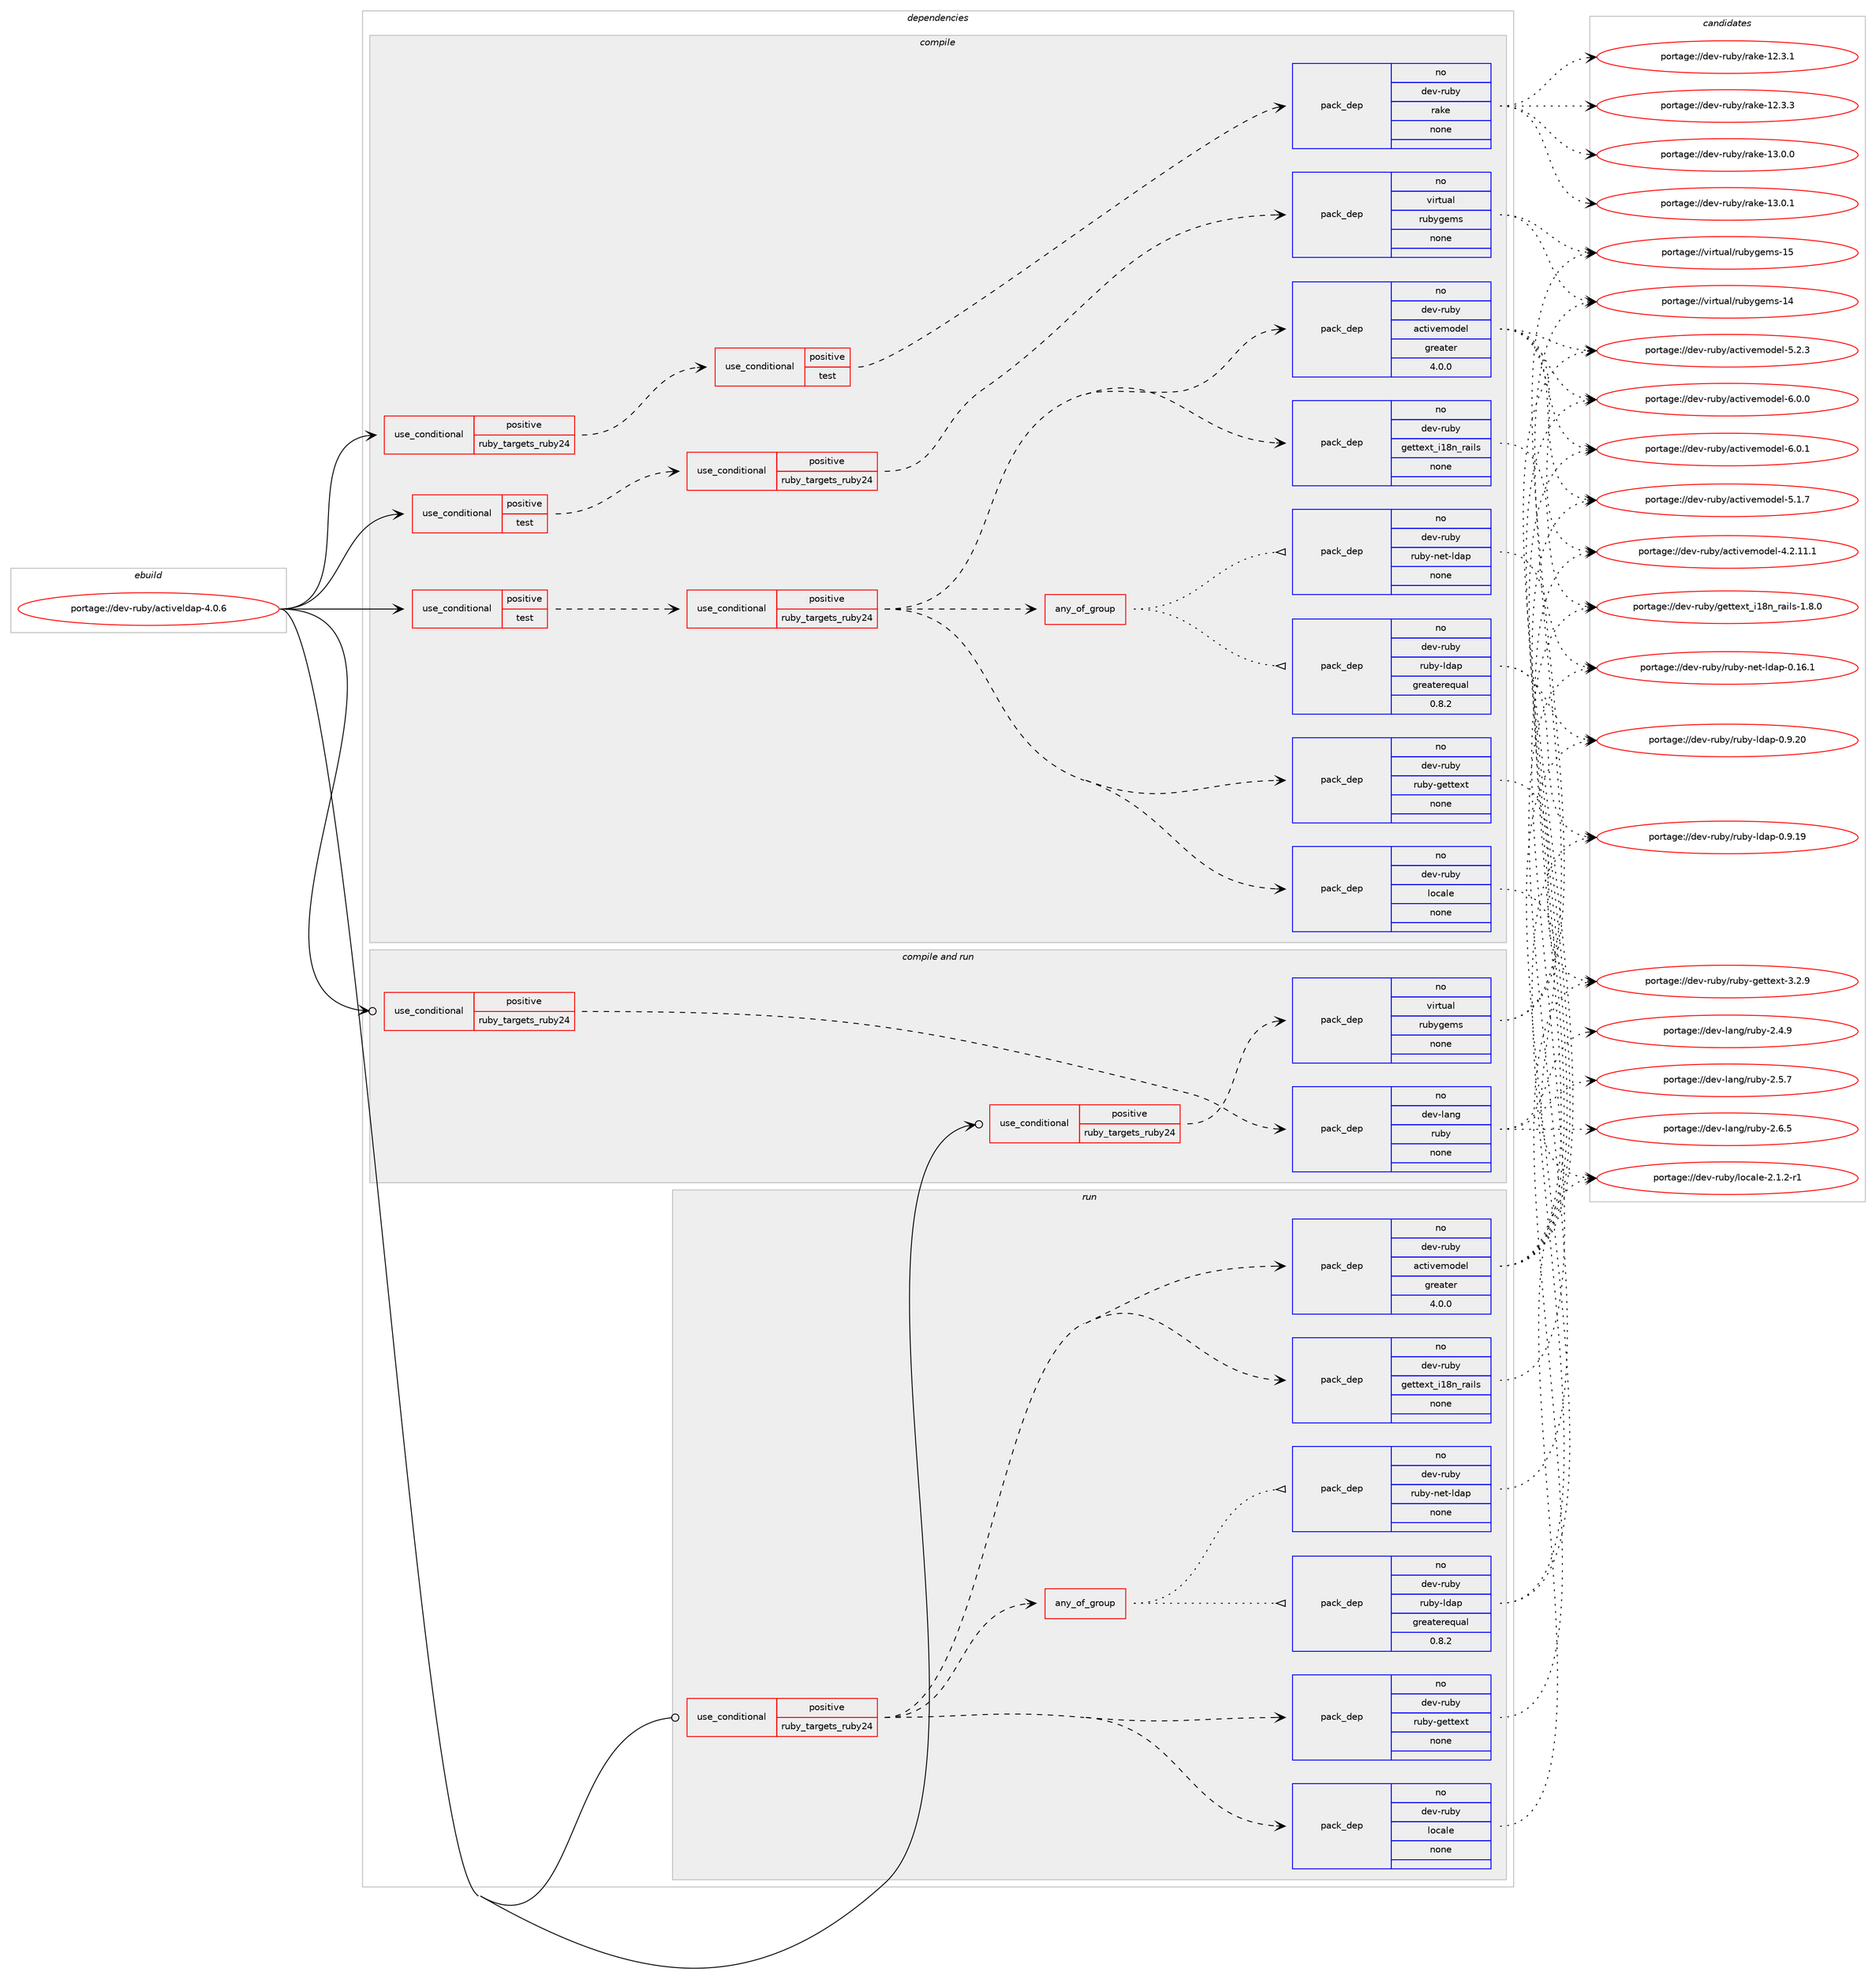 digraph prolog {

# *************
# Graph options
# *************

newrank=true;
concentrate=true;
compound=true;
graph [rankdir=LR,fontname=Helvetica,fontsize=10,ranksep=1.5];#, ranksep=2.5, nodesep=0.2];
edge  [arrowhead=vee];
node  [fontname=Helvetica,fontsize=10];

# **********
# The ebuild
# **********

subgraph cluster_leftcol {
color=gray;
rank=same;
label=<<i>ebuild</i>>;
id [label="portage://dev-ruby/activeldap-4.0.6", color=red, width=4, href="../dev-ruby/activeldap-4.0.6.svg"];
}

# ****************
# The dependencies
# ****************

subgraph cluster_midcol {
color=gray;
label=<<i>dependencies</i>>;
subgraph cluster_compile {
fillcolor="#eeeeee";
style=filled;
label=<<i>compile</i>>;
subgraph cond46420 {
dependency209779 [label=<<TABLE BORDER="0" CELLBORDER="1" CELLSPACING="0" CELLPADDING="4"><TR><TD ROWSPAN="3" CELLPADDING="10">use_conditional</TD></TR><TR><TD>positive</TD></TR><TR><TD>ruby_targets_ruby24</TD></TR></TABLE>>, shape=none, color=red];
subgraph cond46421 {
dependency209780 [label=<<TABLE BORDER="0" CELLBORDER="1" CELLSPACING="0" CELLPADDING="4"><TR><TD ROWSPAN="3" CELLPADDING="10">use_conditional</TD></TR><TR><TD>positive</TD></TR><TR><TD>test</TD></TR></TABLE>>, shape=none, color=red];
subgraph pack159931 {
dependency209781 [label=<<TABLE BORDER="0" CELLBORDER="1" CELLSPACING="0" CELLPADDING="4" WIDTH="220"><TR><TD ROWSPAN="6" CELLPADDING="30">pack_dep</TD></TR><TR><TD WIDTH="110">no</TD></TR><TR><TD>dev-ruby</TD></TR><TR><TD>rake</TD></TR><TR><TD>none</TD></TR><TR><TD></TD></TR></TABLE>>, shape=none, color=blue];
}
dependency209780:e -> dependency209781:w [weight=20,style="dashed",arrowhead="vee"];
}
dependency209779:e -> dependency209780:w [weight=20,style="dashed",arrowhead="vee"];
}
id:e -> dependency209779:w [weight=20,style="solid",arrowhead="vee"];
subgraph cond46422 {
dependency209782 [label=<<TABLE BORDER="0" CELLBORDER="1" CELLSPACING="0" CELLPADDING="4"><TR><TD ROWSPAN="3" CELLPADDING="10">use_conditional</TD></TR><TR><TD>positive</TD></TR><TR><TD>test</TD></TR></TABLE>>, shape=none, color=red];
subgraph cond46423 {
dependency209783 [label=<<TABLE BORDER="0" CELLBORDER="1" CELLSPACING="0" CELLPADDING="4"><TR><TD ROWSPAN="3" CELLPADDING="10">use_conditional</TD></TR><TR><TD>positive</TD></TR><TR><TD>ruby_targets_ruby24</TD></TR></TABLE>>, shape=none, color=red];
subgraph pack159932 {
dependency209784 [label=<<TABLE BORDER="0" CELLBORDER="1" CELLSPACING="0" CELLPADDING="4" WIDTH="220"><TR><TD ROWSPAN="6" CELLPADDING="30">pack_dep</TD></TR><TR><TD WIDTH="110">no</TD></TR><TR><TD>dev-ruby</TD></TR><TR><TD>activemodel</TD></TR><TR><TD>greater</TD></TR><TR><TD>4.0.0</TD></TR></TABLE>>, shape=none, color=blue];
}
dependency209783:e -> dependency209784:w [weight=20,style="dashed",arrowhead="vee"];
subgraph pack159933 {
dependency209785 [label=<<TABLE BORDER="0" CELLBORDER="1" CELLSPACING="0" CELLPADDING="4" WIDTH="220"><TR><TD ROWSPAN="6" CELLPADDING="30">pack_dep</TD></TR><TR><TD WIDTH="110">no</TD></TR><TR><TD>dev-ruby</TD></TR><TR><TD>locale</TD></TR><TR><TD>none</TD></TR><TR><TD></TD></TR></TABLE>>, shape=none, color=blue];
}
dependency209783:e -> dependency209785:w [weight=20,style="dashed",arrowhead="vee"];
subgraph pack159934 {
dependency209786 [label=<<TABLE BORDER="0" CELLBORDER="1" CELLSPACING="0" CELLPADDING="4" WIDTH="220"><TR><TD ROWSPAN="6" CELLPADDING="30">pack_dep</TD></TR><TR><TD WIDTH="110">no</TD></TR><TR><TD>dev-ruby</TD></TR><TR><TD>ruby-gettext</TD></TR><TR><TD>none</TD></TR><TR><TD></TD></TR></TABLE>>, shape=none, color=blue];
}
dependency209783:e -> dependency209786:w [weight=20,style="dashed",arrowhead="vee"];
subgraph pack159935 {
dependency209787 [label=<<TABLE BORDER="0" CELLBORDER="1" CELLSPACING="0" CELLPADDING="4" WIDTH="220"><TR><TD ROWSPAN="6" CELLPADDING="30">pack_dep</TD></TR><TR><TD WIDTH="110">no</TD></TR><TR><TD>dev-ruby</TD></TR><TR><TD>gettext_i18n_rails</TD></TR><TR><TD>none</TD></TR><TR><TD></TD></TR></TABLE>>, shape=none, color=blue];
}
dependency209783:e -> dependency209787:w [weight=20,style="dashed",arrowhead="vee"];
subgraph any3355 {
dependency209788 [label=<<TABLE BORDER="0" CELLBORDER="1" CELLSPACING="0" CELLPADDING="4"><TR><TD CELLPADDING="10">any_of_group</TD></TR></TABLE>>, shape=none, color=red];subgraph pack159936 {
dependency209789 [label=<<TABLE BORDER="0" CELLBORDER="1" CELLSPACING="0" CELLPADDING="4" WIDTH="220"><TR><TD ROWSPAN="6" CELLPADDING="30">pack_dep</TD></TR><TR><TD WIDTH="110">no</TD></TR><TR><TD>dev-ruby</TD></TR><TR><TD>ruby-ldap</TD></TR><TR><TD>greaterequal</TD></TR><TR><TD>0.8.2</TD></TR></TABLE>>, shape=none, color=blue];
}
dependency209788:e -> dependency209789:w [weight=20,style="dotted",arrowhead="oinv"];
subgraph pack159937 {
dependency209790 [label=<<TABLE BORDER="0" CELLBORDER="1" CELLSPACING="0" CELLPADDING="4" WIDTH="220"><TR><TD ROWSPAN="6" CELLPADDING="30">pack_dep</TD></TR><TR><TD WIDTH="110">no</TD></TR><TR><TD>dev-ruby</TD></TR><TR><TD>ruby-net-ldap</TD></TR><TR><TD>none</TD></TR><TR><TD></TD></TR></TABLE>>, shape=none, color=blue];
}
dependency209788:e -> dependency209790:w [weight=20,style="dotted",arrowhead="oinv"];
}
dependency209783:e -> dependency209788:w [weight=20,style="dashed",arrowhead="vee"];
}
dependency209782:e -> dependency209783:w [weight=20,style="dashed",arrowhead="vee"];
}
id:e -> dependency209782:w [weight=20,style="solid",arrowhead="vee"];
subgraph cond46424 {
dependency209791 [label=<<TABLE BORDER="0" CELLBORDER="1" CELLSPACING="0" CELLPADDING="4"><TR><TD ROWSPAN="3" CELLPADDING="10">use_conditional</TD></TR><TR><TD>positive</TD></TR><TR><TD>test</TD></TR></TABLE>>, shape=none, color=red];
subgraph cond46425 {
dependency209792 [label=<<TABLE BORDER="0" CELLBORDER="1" CELLSPACING="0" CELLPADDING="4"><TR><TD ROWSPAN="3" CELLPADDING="10">use_conditional</TD></TR><TR><TD>positive</TD></TR><TR><TD>ruby_targets_ruby24</TD></TR></TABLE>>, shape=none, color=red];
subgraph pack159938 {
dependency209793 [label=<<TABLE BORDER="0" CELLBORDER="1" CELLSPACING="0" CELLPADDING="4" WIDTH="220"><TR><TD ROWSPAN="6" CELLPADDING="30">pack_dep</TD></TR><TR><TD WIDTH="110">no</TD></TR><TR><TD>virtual</TD></TR><TR><TD>rubygems</TD></TR><TR><TD>none</TD></TR><TR><TD></TD></TR></TABLE>>, shape=none, color=blue];
}
dependency209792:e -> dependency209793:w [weight=20,style="dashed",arrowhead="vee"];
}
dependency209791:e -> dependency209792:w [weight=20,style="dashed",arrowhead="vee"];
}
id:e -> dependency209791:w [weight=20,style="solid",arrowhead="vee"];
}
subgraph cluster_compileandrun {
fillcolor="#eeeeee";
style=filled;
label=<<i>compile and run</i>>;
subgraph cond46426 {
dependency209794 [label=<<TABLE BORDER="0" CELLBORDER="1" CELLSPACING="0" CELLPADDING="4"><TR><TD ROWSPAN="3" CELLPADDING="10">use_conditional</TD></TR><TR><TD>positive</TD></TR><TR><TD>ruby_targets_ruby24</TD></TR></TABLE>>, shape=none, color=red];
subgraph pack159939 {
dependency209795 [label=<<TABLE BORDER="0" CELLBORDER="1" CELLSPACING="0" CELLPADDING="4" WIDTH="220"><TR><TD ROWSPAN="6" CELLPADDING="30">pack_dep</TD></TR><TR><TD WIDTH="110">no</TD></TR><TR><TD>dev-lang</TD></TR><TR><TD>ruby</TD></TR><TR><TD>none</TD></TR><TR><TD></TD></TR></TABLE>>, shape=none, color=blue];
}
dependency209794:e -> dependency209795:w [weight=20,style="dashed",arrowhead="vee"];
}
id:e -> dependency209794:w [weight=20,style="solid",arrowhead="odotvee"];
subgraph cond46427 {
dependency209796 [label=<<TABLE BORDER="0" CELLBORDER="1" CELLSPACING="0" CELLPADDING="4"><TR><TD ROWSPAN="3" CELLPADDING="10">use_conditional</TD></TR><TR><TD>positive</TD></TR><TR><TD>ruby_targets_ruby24</TD></TR></TABLE>>, shape=none, color=red];
subgraph pack159940 {
dependency209797 [label=<<TABLE BORDER="0" CELLBORDER="1" CELLSPACING="0" CELLPADDING="4" WIDTH="220"><TR><TD ROWSPAN="6" CELLPADDING="30">pack_dep</TD></TR><TR><TD WIDTH="110">no</TD></TR><TR><TD>virtual</TD></TR><TR><TD>rubygems</TD></TR><TR><TD>none</TD></TR><TR><TD></TD></TR></TABLE>>, shape=none, color=blue];
}
dependency209796:e -> dependency209797:w [weight=20,style="dashed",arrowhead="vee"];
}
id:e -> dependency209796:w [weight=20,style="solid",arrowhead="odotvee"];
}
subgraph cluster_run {
fillcolor="#eeeeee";
style=filled;
label=<<i>run</i>>;
subgraph cond46428 {
dependency209798 [label=<<TABLE BORDER="0" CELLBORDER="1" CELLSPACING="0" CELLPADDING="4"><TR><TD ROWSPAN="3" CELLPADDING="10">use_conditional</TD></TR><TR><TD>positive</TD></TR><TR><TD>ruby_targets_ruby24</TD></TR></TABLE>>, shape=none, color=red];
subgraph pack159941 {
dependency209799 [label=<<TABLE BORDER="0" CELLBORDER="1" CELLSPACING="0" CELLPADDING="4" WIDTH="220"><TR><TD ROWSPAN="6" CELLPADDING="30">pack_dep</TD></TR><TR><TD WIDTH="110">no</TD></TR><TR><TD>dev-ruby</TD></TR><TR><TD>activemodel</TD></TR><TR><TD>greater</TD></TR><TR><TD>4.0.0</TD></TR></TABLE>>, shape=none, color=blue];
}
dependency209798:e -> dependency209799:w [weight=20,style="dashed",arrowhead="vee"];
subgraph pack159942 {
dependency209800 [label=<<TABLE BORDER="0" CELLBORDER="1" CELLSPACING="0" CELLPADDING="4" WIDTH="220"><TR><TD ROWSPAN="6" CELLPADDING="30">pack_dep</TD></TR><TR><TD WIDTH="110">no</TD></TR><TR><TD>dev-ruby</TD></TR><TR><TD>locale</TD></TR><TR><TD>none</TD></TR><TR><TD></TD></TR></TABLE>>, shape=none, color=blue];
}
dependency209798:e -> dependency209800:w [weight=20,style="dashed",arrowhead="vee"];
subgraph pack159943 {
dependency209801 [label=<<TABLE BORDER="0" CELLBORDER="1" CELLSPACING="0" CELLPADDING="4" WIDTH="220"><TR><TD ROWSPAN="6" CELLPADDING="30">pack_dep</TD></TR><TR><TD WIDTH="110">no</TD></TR><TR><TD>dev-ruby</TD></TR><TR><TD>ruby-gettext</TD></TR><TR><TD>none</TD></TR><TR><TD></TD></TR></TABLE>>, shape=none, color=blue];
}
dependency209798:e -> dependency209801:w [weight=20,style="dashed",arrowhead="vee"];
subgraph pack159944 {
dependency209802 [label=<<TABLE BORDER="0" CELLBORDER="1" CELLSPACING="0" CELLPADDING="4" WIDTH="220"><TR><TD ROWSPAN="6" CELLPADDING="30">pack_dep</TD></TR><TR><TD WIDTH="110">no</TD></TR><TR><TD>dev-ruby</TD></TR><TR><TD>gettext_i18n_rails</TD></TR><TR><TD>none</TD></TR><TR><TD></TD></TR></TABLE>>, shape=none, color=blue];
}
dependency209798:e -> dependency209802:w [weight=20,style="dashed",arrowhead="vee"];
subgraph any3356 {
dependency209803 [label=<<TABLE BORDER="0" CELLBORDER="1" CELLSPACING="0" CELLPADDING="4"><TR><TD CELLPADDING="10">any_of_group</TD></TR></TABLE>>, shape=none, color=red];subgraph pack159945 {
dependency209804 [label=<<TABLE BORDER="0" CELLBORDER="1" CELLSPACING="0" CELLPADDING="4" WIDTH="220"><TR><TD ROWSPAN="6" CELLPADDING="30">pack_dep</TD></TR><TR><TD WIDTH="110">no</TD></TR><TR><TD>dev-ruby</TD></TR><TR><TD>ruby-ldap</TD></TR><TR><TD>greaterequal</TD></TR><TR><TD>0.8.2</TD></TR></TABLE>>, shape=none, color=blue];
}
dependency209803:e -> dependency209804:w [weight=20,style="dotted",arrowhead="oinv"];
subgraph pack159946 {
dependency209805 [label=<<TABLE BORDER="0" CELLBORDER="1" CELLSPACING="0" CELLPADDING="4" WIDTH="220"><TR><TD ROWSPAN="6" CELLPADDING="30">pack_dep</TD></TR><TR><TD WIDTH="110">no</TD></TR><TR><TD>dev-ruby</TD></TR><TR><TD>ruby-net-ldap</TD></TR><TR><TD>none</TD></TR><TR><TD></TD></TR></TABLE>>, shape=none, color=blue];
}
dependency209803:e -> dependency209805:w [weight=20,style="dotted",arrowhead="oinv"];
}
dependency209798:e -> dependency209803:w [weight=20,style="dashed",arrowhead="vee"];
}
id:e -> dependency209798:w [weight=20,style="solid",arrowhead="odot"];
}
}

# **************
# The candidates
# **************

subgraph cluster_choices {
rank=same;
color=gray;
label=<<i>candidates</i>>;

subgraph choice159931 {
color=black;
nodesep=1;
choiceportage1001011184511411798121471149710710145495046514649 [label="portage://dev-ruby/rake-12.3.1", color=red, width=4,href="../dev-ruby/rake-12.3.1.svg"];
choiceportage1001011184511411798121471149710710145495046514651 [label="portage://dev-ruby/rake-12.3.3", color=red, width=4,href="../dev-ruby/rake-12.3.3.svg"];
choiceportage1001011184511411798121471149710710145495146484648 [label="portage://dev-ruby/rake-13.0.0", color=red, width=4,href="../dev-ruby/rake-13.0.0.svg"];
choiceportage1001011184511411798121471149710710145495146484649 [label="portage://dev-ruby/rake-13.0.1", color=red, width=4,href="../dev-ruby/rake-13.0.1.svg"];
dependency209781:e -> choiceportage1001011184511411798121471149710710145495046514649:w [style=dotted,weight="100"];
dependency209781:e -> choiceportage1001011184511411798121471149710710145495046514651:w [style=dotted,weight="100"];
dependency209781:e -> choiceportage1001011184511411798121471149710710145495146484648:w [style=dotted,weight="100"];
dependency209781:e -> choiceportage1001011184511411798121471149710710145495146484649:w [style=dotted,weight="100"];
}
subgraph choice159932 {
color=black;
nodesep=1;
choiceportage1001011184511411798121479799116105118101109111100101108455246504649494649 [label="portage://dev-ruby/activemodel-4.2.11.1", color=red, width=4,href="../dev-ruby/activemodel-4.2.11.1.svg"];
choiceportage1001011184511411798121479799116105118101109111100101108455346494655 [label="portage://dev-ruby/activemodel-5.1.7", color=red, width=4,href="../dev-ruby/activemodel-5.1.7.svg"];
choiceportage1001011184511411798121479799116105118101109111100101108455346504651 [label="portage://dev-ruby/activemodel-5.2.3", color=red, width=4,href="../dev-ruby/activemodel-5.2.3.svg"];
choiceportage1001011184511411798121479799116105118101109111100101108455446484648 [label="portage://dev-ruby/activemodel-6.0.0", color=red, width=4,href="../dev-ruby/activemodel-6.0.0.svg"];
choiceportage1001011184511411798121479799116105118101109111100101108455446484649 [label="portage://dev-ruby/activemodel-6.0.1", color=red, width=4,href="../dev-ruby/activemodel-6.0.1.svg"];
dependency209784:e -> choiceportage1001011184511411798121479799116105118101109111100101108455246504649494649:w [style=dotted,weight="100"];
dependency209784:e -> choiceportage1001011184511411798121479799116105118101109111100101108455346494655:w [style=dotted,weight="100"];
dependency209784:e -> choiceportage1001011184511411798121479799116105118101109111100101108455346504651:w [style=dotted,weight="100"];
dependency209784:e -> choiceportage1001011184511411798121479799116105118101109111100101108455446484648:w [style=dotted,weight="100"];
dependency209784:e -> choiceportage1001011184511411798121479799116105118101109111100101108455446484649:w [style=dotted,weight="100"];
}
subgraph choice159933 {
color=black;
nodesep=1;
choiceportage10010111845114117981214710811199971081014550464946504511449 [label="portage://dev-ruby/locale-2.1.2-r1", color=red, width=4,href="../dev-ruby/locale-2.1.2-r1.svg"];
dependency209785:e -> choiceportage10010111845114117981214710811199971081014550464946504511449:w [style=dotted,weight="100"];
}
subgraph choice159934 {
color=black;
nodesep=1;
choiceportage1001011184511411798121471141179812145103101116116101120116455146504657 [label="portage://dev-ruby/ruby-gettext-3.2.9", color=red, width=4,href="../dev-ruby/ruby-gettext-3.2.9.svg"];
dependency209786:e -> choiceportage1001011184511411798121471141179812145103101116116101120116455146504657:w [style=dotted,weight="100"];
}
subgraph choice159935 {
color=black;
nodesep=1;
choiceportage1001011184511411798121471031011161161011201169510549561109511497105108115454946564648 [label="portage://dev-ruby/gettext_i18n_rails-1.8.0", color=red, width=4,href="../dev-ruby/gettext_i18n_rails-1.8.0.svg"];
dependency209787:e -> choiceportage1001011184511411798121471031011161161011201169510549561109511497105108115454946564648:w [style=dotted,weight="100"];
}
subgraph choice159936 {
color=black;
nodesep=1;
choiceportage10010111845114117981214711411798121451081009711245484657464957 [label="portage://dev-ruby/ruby-ldap-0.9.19", color=red, width=4,href="../dev-ruby/ruby-ldap-0.9.19.svg"];
choiceportage10010111845114117981214711411798121451081009711245484657465048 [label="portage://dev-ruby/ruby-ldap-0.9.20", color=red, width=4,href="../dev-ruby/ruby-ldap-0.9.20.svg"];
dependency209789:e -> choiceportage10010111845114117981214711411798121451081009711245484657464957:w [style=dotted,weight="100"];
dependency209789:e -> choiceportage10010111845114117981214711411798121451081009711245484657465048:w [style=dotted,weight="100"];
}
subgraph choice159937 {
color=black;
nodesep=1;
choiceportage1001011184511411798121471141179812145110101116451081009711245484649544649 [label="portage://dev-ruby/ruby-net-ldap-0.16.1", color=red, width=4,href="../dev-ruby/ruby-net-ldap-0.16.1.svg"];
dependency209790:e -> choiceportage1001011184511411798121471141179812145110101116451081009711245484649544649:w [style=dotted,weight="100"];
}
subgraph choice159938 {
color=black;
nodesep=1;
choiceportage118105114116117971084711411798121103101109115454952 [label="portage://virtual/rubygems-14", color=red, width=4,href="../virtual/rubygems-14.svg"];
choiceportage118105114116117971084711411798121103101109115454953 [label="portage://virtual/rubygems-15", color=red, width=4,href="../virtual/rubygems-15.svg"];
dependency209793:e -> choiceportage118105114116117971084711411798121103101109115454952:w [style=dotted,weight="100"];
dependency209793:e -> choiceportage118105114116117971084711411798121103101109115454953:w [style=dotted,weight="100"];
}
subgraph choice159939 {
color=black;
nodesep=1;
choiceportage10010111845108971101034711411798121455046524657 [label="portage://dev-lang/ruby-2.4.9", color=red, width=4,href="../dev-lang/ruby-2.4.9.svg"];
choiceportage10010111845108971101034711411798121455046534655 [label="portage://dev-lang/ruby-2.5.7", color=red, width=4,href="../dev-lang/ruby-2.5.7.svg"];
choiceportage10010111845108971101034711411798121455046544653 [label="portage://dev-lang/ruby-2.6.5", color=red, width=4,href="../dev-lang/ruby-2.6.5.svg"];
dependency209795:e -> choiceportage10010111845108971101034711411798121455046524657:w [style=dotted,weight="100"];
dependency209795:e -> choiceportage10010111845108971101034711411798121455046534655:w [style=dotted,weight="100"];
dependency209795:e -> choiceportage10010111845108971101034711411798121455046544653:w [style=dotted,weight="100"];
}
subgraph choice159940 {
color=black;
nodesep=1;
choiceportage118105114116117971084711411798121103101109115454952 [label="portage://virtual/rubygems-14", color=red, width=4,href="../virtual/rubygems-14.svg"];
choiceportage118105114116117971084711411798121103101109115454953 [label="portage://virtual/rubygems-15", color=red, width=4,href="../virtual/rubygems-15.svg"];
dependency209797:e -> choiceportage118105114116117971084711411798121103101109115454952:w [style=dotted,weight="100"];
dependency209797:e -> choiceportage118105114116117971084711411798121103101109115454953:w [style=dotted,weight="100"];
}
subgraph choice159941 {
color=black;
nodesep=1;
choiceportage1001011184511411798121479799116105118101109111100101108455246504649494649 [label="portage://dev-ruby/activemodel-4.2.11.1", color=red, width=4,href="../dev-ruby/activemodel-4.2.11.1.svg"];
choiceportage1001011184511411798121479799116105118101109111100101108455346494655 [label="portage://dev-ruby/activemodel-5.1.7", color=red, width=4,href="../dev-ruby/activemodel-5.1.7.svg"];
choiceportage1001011184511411798121479799116105118101109111100101108455346504651 [label="portage://dev-ruby/activemodel-5.2.3", color=red, width=4,href="../dev-ruby/activemodel-5.2.3.svg"];
choiceportage1001011184511411798121479799116105118101109111100101108455446484648 [label="portage://dev-ruby/activemodel-6.0.0", color=red, width=4,href="../dev-ruby/activemodel-6.0.0.svg"];
choiceportage1001011184511411798121479799116105118101109111100101108455446484649 [label="portage://dev-ruby/activemodel-6.0.1", color=red, width=4,href="../dev-ruby/activemodel-6.0.1.svg"];
dependency209799:e -> choiceportage1001011184511411798121479799116105118101109111100101108455246504649494649:w [style=dotted,weight="100"];
dependency209799:e -> choiceportage1001011184511411798121479799116105118101109111100101108455346494655:w [style=dotted,weight="100"];
dependency209799:e -> choiceportage1001011184511411798121479799116105118101109111100101108455346504651:w [style=dotted,weight="100"];
dependency209799:e -> choiceportage1001011184511411798121479799116105118101109111100101108455446484648:w [style=dotted,weight="100"];
dependency209799:e -> choiceportage1001011184511411798121479799116105118101109111100101108455446484649:w [style=dotted,weight="100"];
}
subgraph choice159942 {
color=black;
nodesep=1;
choiceportage10010111845114117981214710811199971081014550464946504511449 [label="portage://dev-ruby/locale-2.1.2-r1", color=red, width=4,href="../dev-ruby/locale-2.1.2-r1.svg"];
dependency209800:e -> choiceportage10010111845114117981214710811199971081014550464946504511449:w [style=dotted,weight="100"];
}
subgraph choice159943 {
color=black;
nodesep=1;
choiceportage1001011184511411798121471141179812145103101116116101120116455146504657 [label="portage://dev-ruby/ruby-gettext-3.2.9", color=red, width=4,href="../dev-ruby/ruby-gettext-3.2.9.svg"];
dependency209801:e -> choiceportage1001011184511411798121471141179812145103101116116101120116455146504657:w [style=dotted,weight="100"];
}
subgraph choice159944 {
color=black;
nodesep=1;
choiceportage1001011184511411798121471031011161161011201169510549561109511497105108115454946564648 [label="portage://dev-ruby/gettext_i18n_rails-1.8.0", color=red, width=4,href="../dev-ruby/gettext_i18n_rails-1.8.0.svg"];
dependency209802:e -> choiceportage1001011184511411798121471031011161161011201169510549561109511497105108115454946564648:w [style=dotted,weight="100"];
}
subgraph choice159945 {
color=black;
nodesep=1;
choiceportage10010111845114117981214711411798121451081009711245484657464957 [label="portage://dev-ruby/ruby-ldap-0.9.19", color=red, width=4,href="../dev-ruby/ruby-ldap-0.9.19.svg"];
choiceportage10010111845114117981214711411798121451081009711245484657465048 [label="portage://dev-ruby/ruby-ldap-0.9.20", color=red, width=4,href="../dev-ruby/ruby-ldap-0.9.20.svg"];
dependency209804:e -> choiceportage10010111845114117981214711411798121451081009711245484657464957:w [style=dotted,weight="100"];
dependency209804:e -> choiceportage10010111845114117981214711411798121451081009711245484657465048:w [style=dotted,weight="100"];
}
subgraph choice159946 {
color=black;
nodesep=1;
choiceportage1001011184511411798121471141179812145110101116451081009711245484649544649 [label="portage://dev-ruby/ruby-net-ldap-0.16.1", color=red, width=4,href="../dev-ruby/ruby-net-ldap-0.16.1.svg"];
dependency209805:e -> choiceportage1001011184511411798121471141179812145110101116451081009711245484649544649:w [style=dotted,weight="100"];
}
}

}
